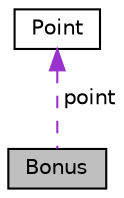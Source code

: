 digraph "Bonus"
{
  edge [fontname="Helvetica",fontsize="10",labelfontname="Helvetica",labelfontsize="10"];
  node [fontname="Helvetica",fontsize="10",shape=record];
  Node1 [label="Bonus",height=0.2,width=0.4,color="black", fillcolor="grey75", style="filled", fontcolor="black"];
  Node2 -> Node1 [dir="back",color="darkorchid3",fontsize="10",style="dashed",label=" point" ];
  Node2 [label="Point",height=0.2,width=0.4,color="black", fillcolor="white", style="filled",URL="$struct_point.html"];
}
